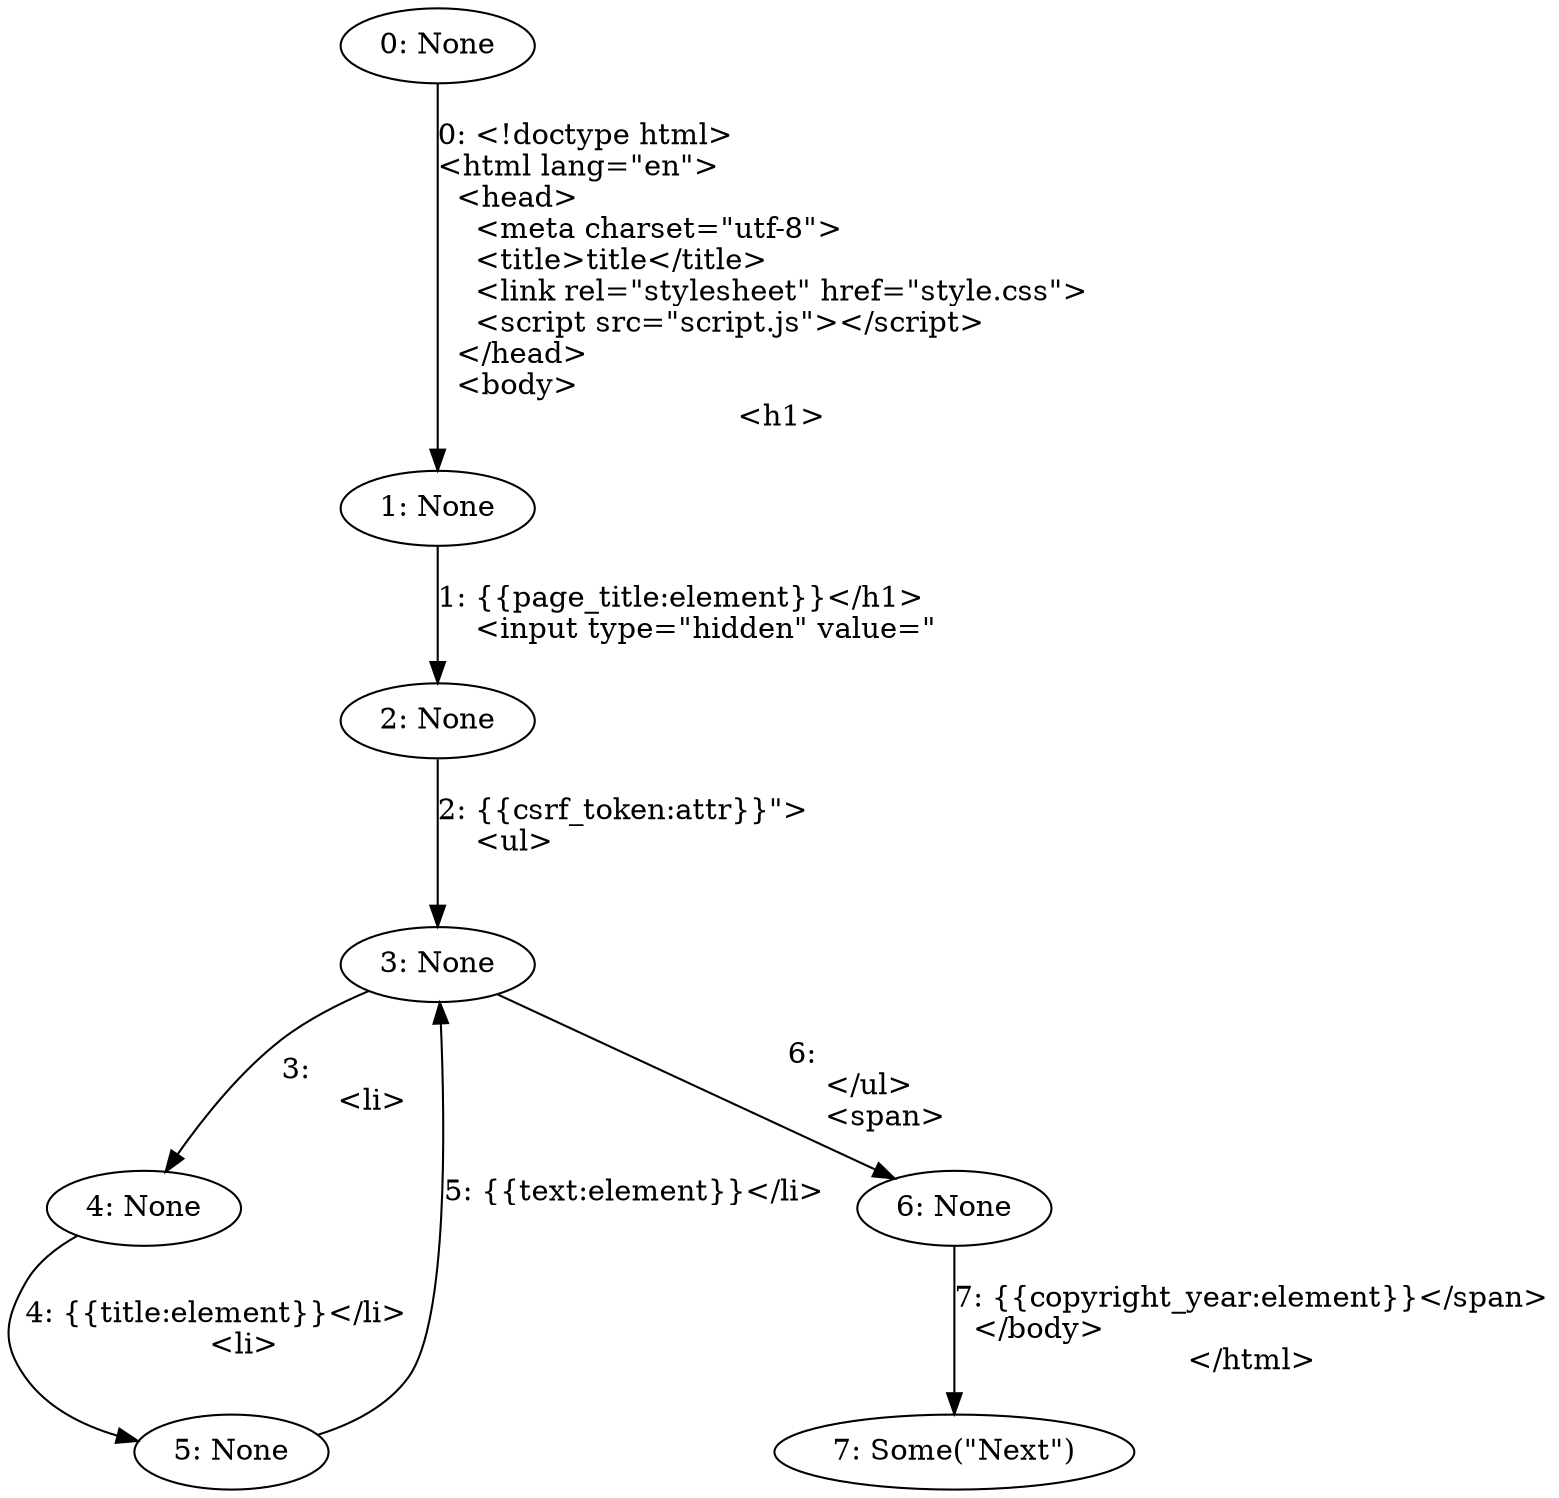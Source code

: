 digraph {
    0 [ label = "0: None" ]
    1 [ label = "1: None" ]
    2 [ label = "2: None" ]
    3 [ label = "3: None" ]
    4 [ label = "4: None" ]
    5 [ label = "5: None" ]
    6 [ label = "6: None" ]
    7 [ label = "7: Some(\"Next\")" ]
    0 -> 1 [ label = "0: <!doctype html>\l<html lang=\"en\">\l  <head>\l    <meta charset=\"utf-8\">\l    <title>title</title>\l    <link rel=\"stylesheet\" href=\"style.css\">\l    <script src=\"script.js\"></script>\l  </head>\l  <body>\l    <h1>" ]
    1 -> 2 [ label = "1: {{page_title:element}}</h1>\l    <input type=\"hidden\" value=\"" ]
    2 -> 3 [ label = "2: {{csrf_token:attr}}\">\l    <ul>\l    " ]
    3 -> 4 [ label = "3: \l      <li>" ]
    4 -> 5 [ label = "4: {{title:element}}</li>\l      <li>" ]
    5 -> 3 [ label = "5: {{text:element}}</li>\l    " ]
    3 -> 6 [ label = "6: \l    </ul>\l    <span>" ]
    6 -> 7 [ label = "7: {{copyright_year:element}}</span>\l  </body>\l</html>" ]
}
